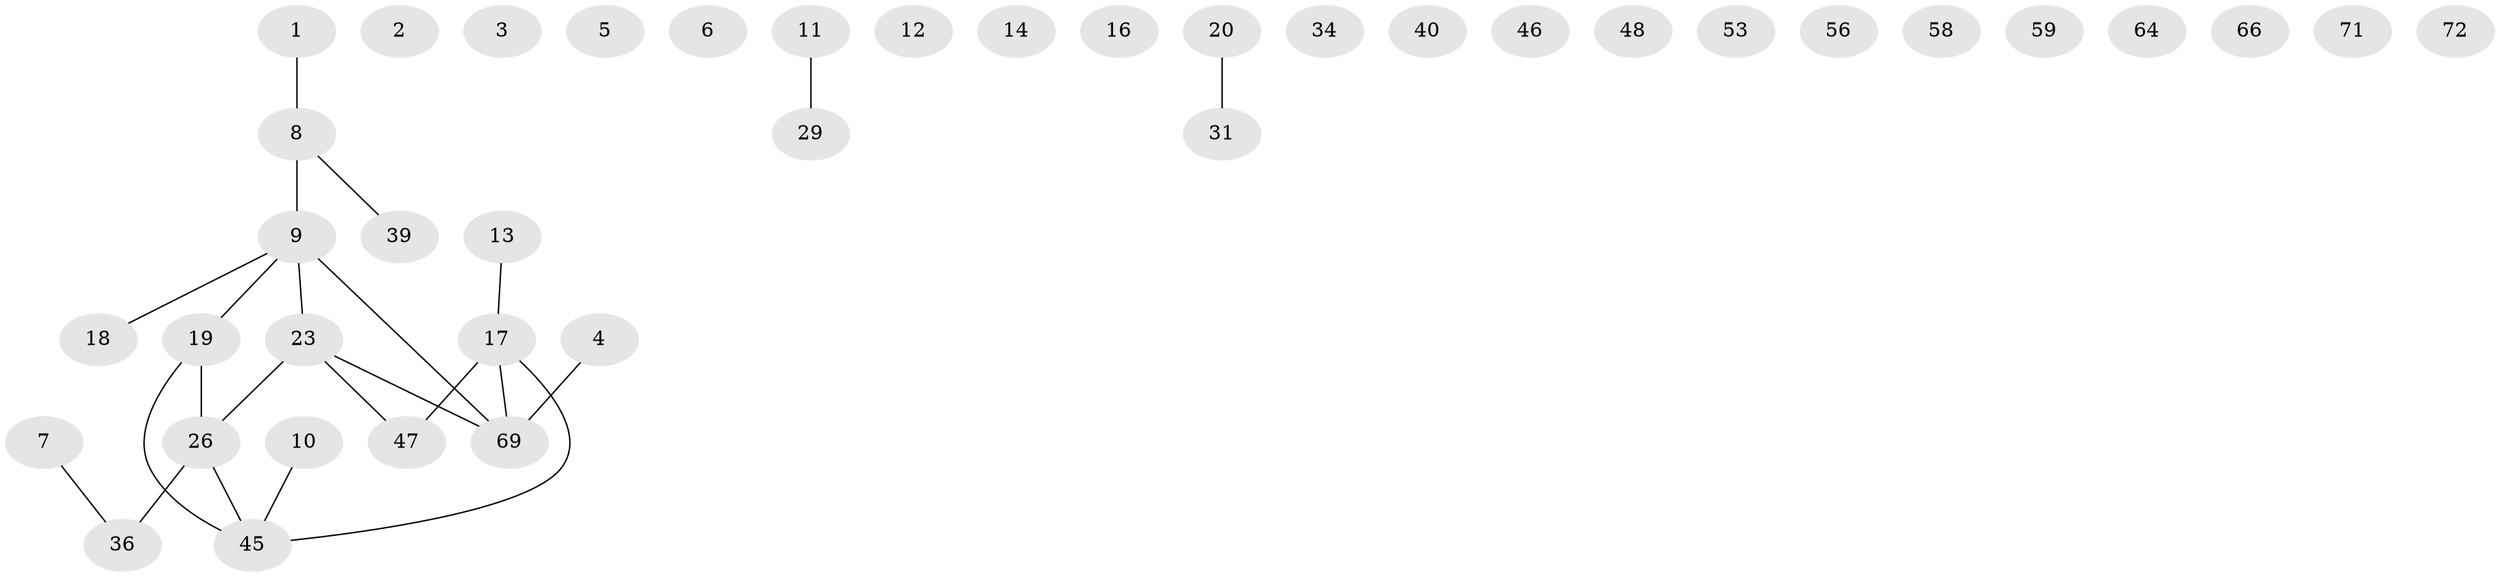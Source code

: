 // original degree distribution, {2: 0.2564102564102564, 1: 0.34615384615384615, 0: 0.19230769230769232, 4: 0.05128205128205128, 3: 0.10256410256410256, 6: 0.01282051282051282, 5: 0.038461538461538464}
// Generated by graph-tools (version 1.1) at 2025/12/03/09/25 04:12:54]
// undirected, 40 vertices, 23 edges
graph export_dot {
graph [start="1"]
  node [color=gray90,style=filled];
  1 [super="+41+27"];
  2 [super="+15"];
  3 [super="+57"];
  4 [super="+35"];
  5;
  6;
  7;
  8 [super="+28"];
  9 [super="+38+67+25"];
  10;
  11;
  12;
  13;
  14;
  16;
  17 [super="+52+37"];
  18 [super="+22"];
  19 [super="+21+24"];
  20 [super="+74"];
  23 [super="+42+63"];
  26 [super="+30"];
  29 [super="+43+32"];
  31;
  34;
  36 [super="+49"];
  39 [super="+50"];
  40;
  45 [super="+65+76+60"];
  46 [super="+51"];
  47 [super="+75"];
  48;
  53;
  56;
  58;
  59;
  64;
  66;
  69 [super="+70"];
  71 [super="+78"];
  72;
  1 -- 8;
  4 -- 69;
  7 -- 36;
  8 -- 39;
  8 -- 9 [weight=2];
  9 -- 18;
  9 -- 69;
  9 -- 23 [weight=2];
  9 -- 19;
  10 -- 45;
  11 -- 29;
  13 -- 17;
  17 -- 47 [weight=2];
  17 -- 69;
  17 -- 45;
  19 -- 26;
  19 -- 45;
  20 -- 31;
  23 -- 47;
  23 -- 26;
  23 -- 69;
  26 -- 36;
  26 -- 45;
}
